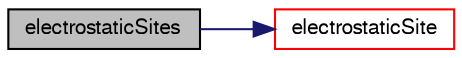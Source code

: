 digraph "electrostaticSites"
{
  bgcolor="transparent";
  edge [fontname="FreeSans",fontsize="10",labelfontname="FreeSans",labelfontsize="10"];
  node [fontname="FreeSans",fontsize="10",shape=record];
  rankdir="LR";
  Node448 [label="electrostaticSites",height=0.2,width=0.4,color="black", fillcolor="grey75", style="filled", fontcolor="black"];
  Node448 -> Node449 [color="midnightblue",fontsize="10",style="solid",fontname="FreeSans"];
  Node449 [label="electrostaticSite",height=0.2,width=0.4,color="red",URL="$a24394.html#a82f2dd09a7f79d81b5c19f8161dca00d"];
}

